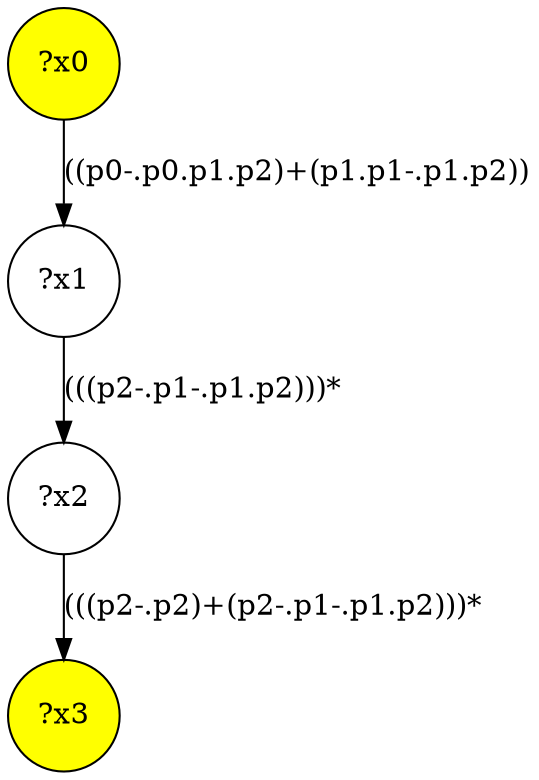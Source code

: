 digraph g {
	x0 [fillcolor="yellow", style="filled," shape=circle, label="?x0"];
	x3 [fillcolor="yellow", style="filled," shape=circle, label="?x3"];
	x1 [shape=circle, label="?x1"];
x0 -> x1[label="((p0-.p0.p1.p2)+(p1.p1-.p1.p2))"]	x2 [shape=circle, label="?x2"];
x1 -> x2[label="(((p2-.p1-.p1.p2)))*"]x2 -> x3[label="(((p2-.p2)+(p2-.p1-.p1.p2)))*"]}
